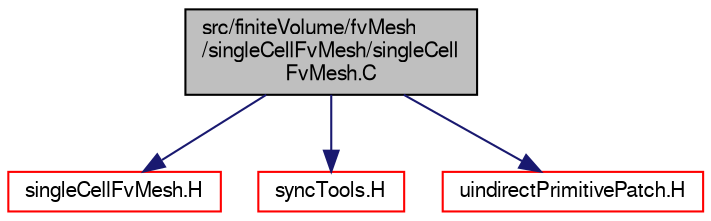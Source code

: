 digraph "src/finiteVolume/fvMesh/singleCellFvMesh/singleCellFvMesh.C"
{
  bgcolor="transparent";
  edge [fontname="FreeSans",fontsize="10",labelfontname="FreeSans",labelfontsize="10"];
  node [fontname="FreeSans",fontsize="10",shape=record];
  Node0 [label="src/finiteVolume/fvMesh\l/singleCellFvMesh/singleCell\lFvMesh.C",height=0.2,width=0.4,color="black", fillcolor="grey75", style="filled", fontcolor="black"];
  Node0 -> Node1 [color="midnightblue",fontsize="10",style="solid",fontname="FreeSans"];
  Node1 [label="singleCellFvMesh.H",height=0.2,width=0.4,color="red",URL="$a03704.html"];
  Node0 -> Node271 [color="midnightblue",fontsize="10",style="solid",fontname="FreeSans"];
  Node271 [label="syncTools.H",height=0.2,width=0.4,color="red",URL="$a11768.html"];
  Node0 -> Node284 [color="midnightblue",fontsize="10",style="solid",fontname="FreeSans"];
  Node284 [label="uindirectPrimitivePatch.H",height=0.2,width=0.4,color="red",URL="$a12002.html"];
}
